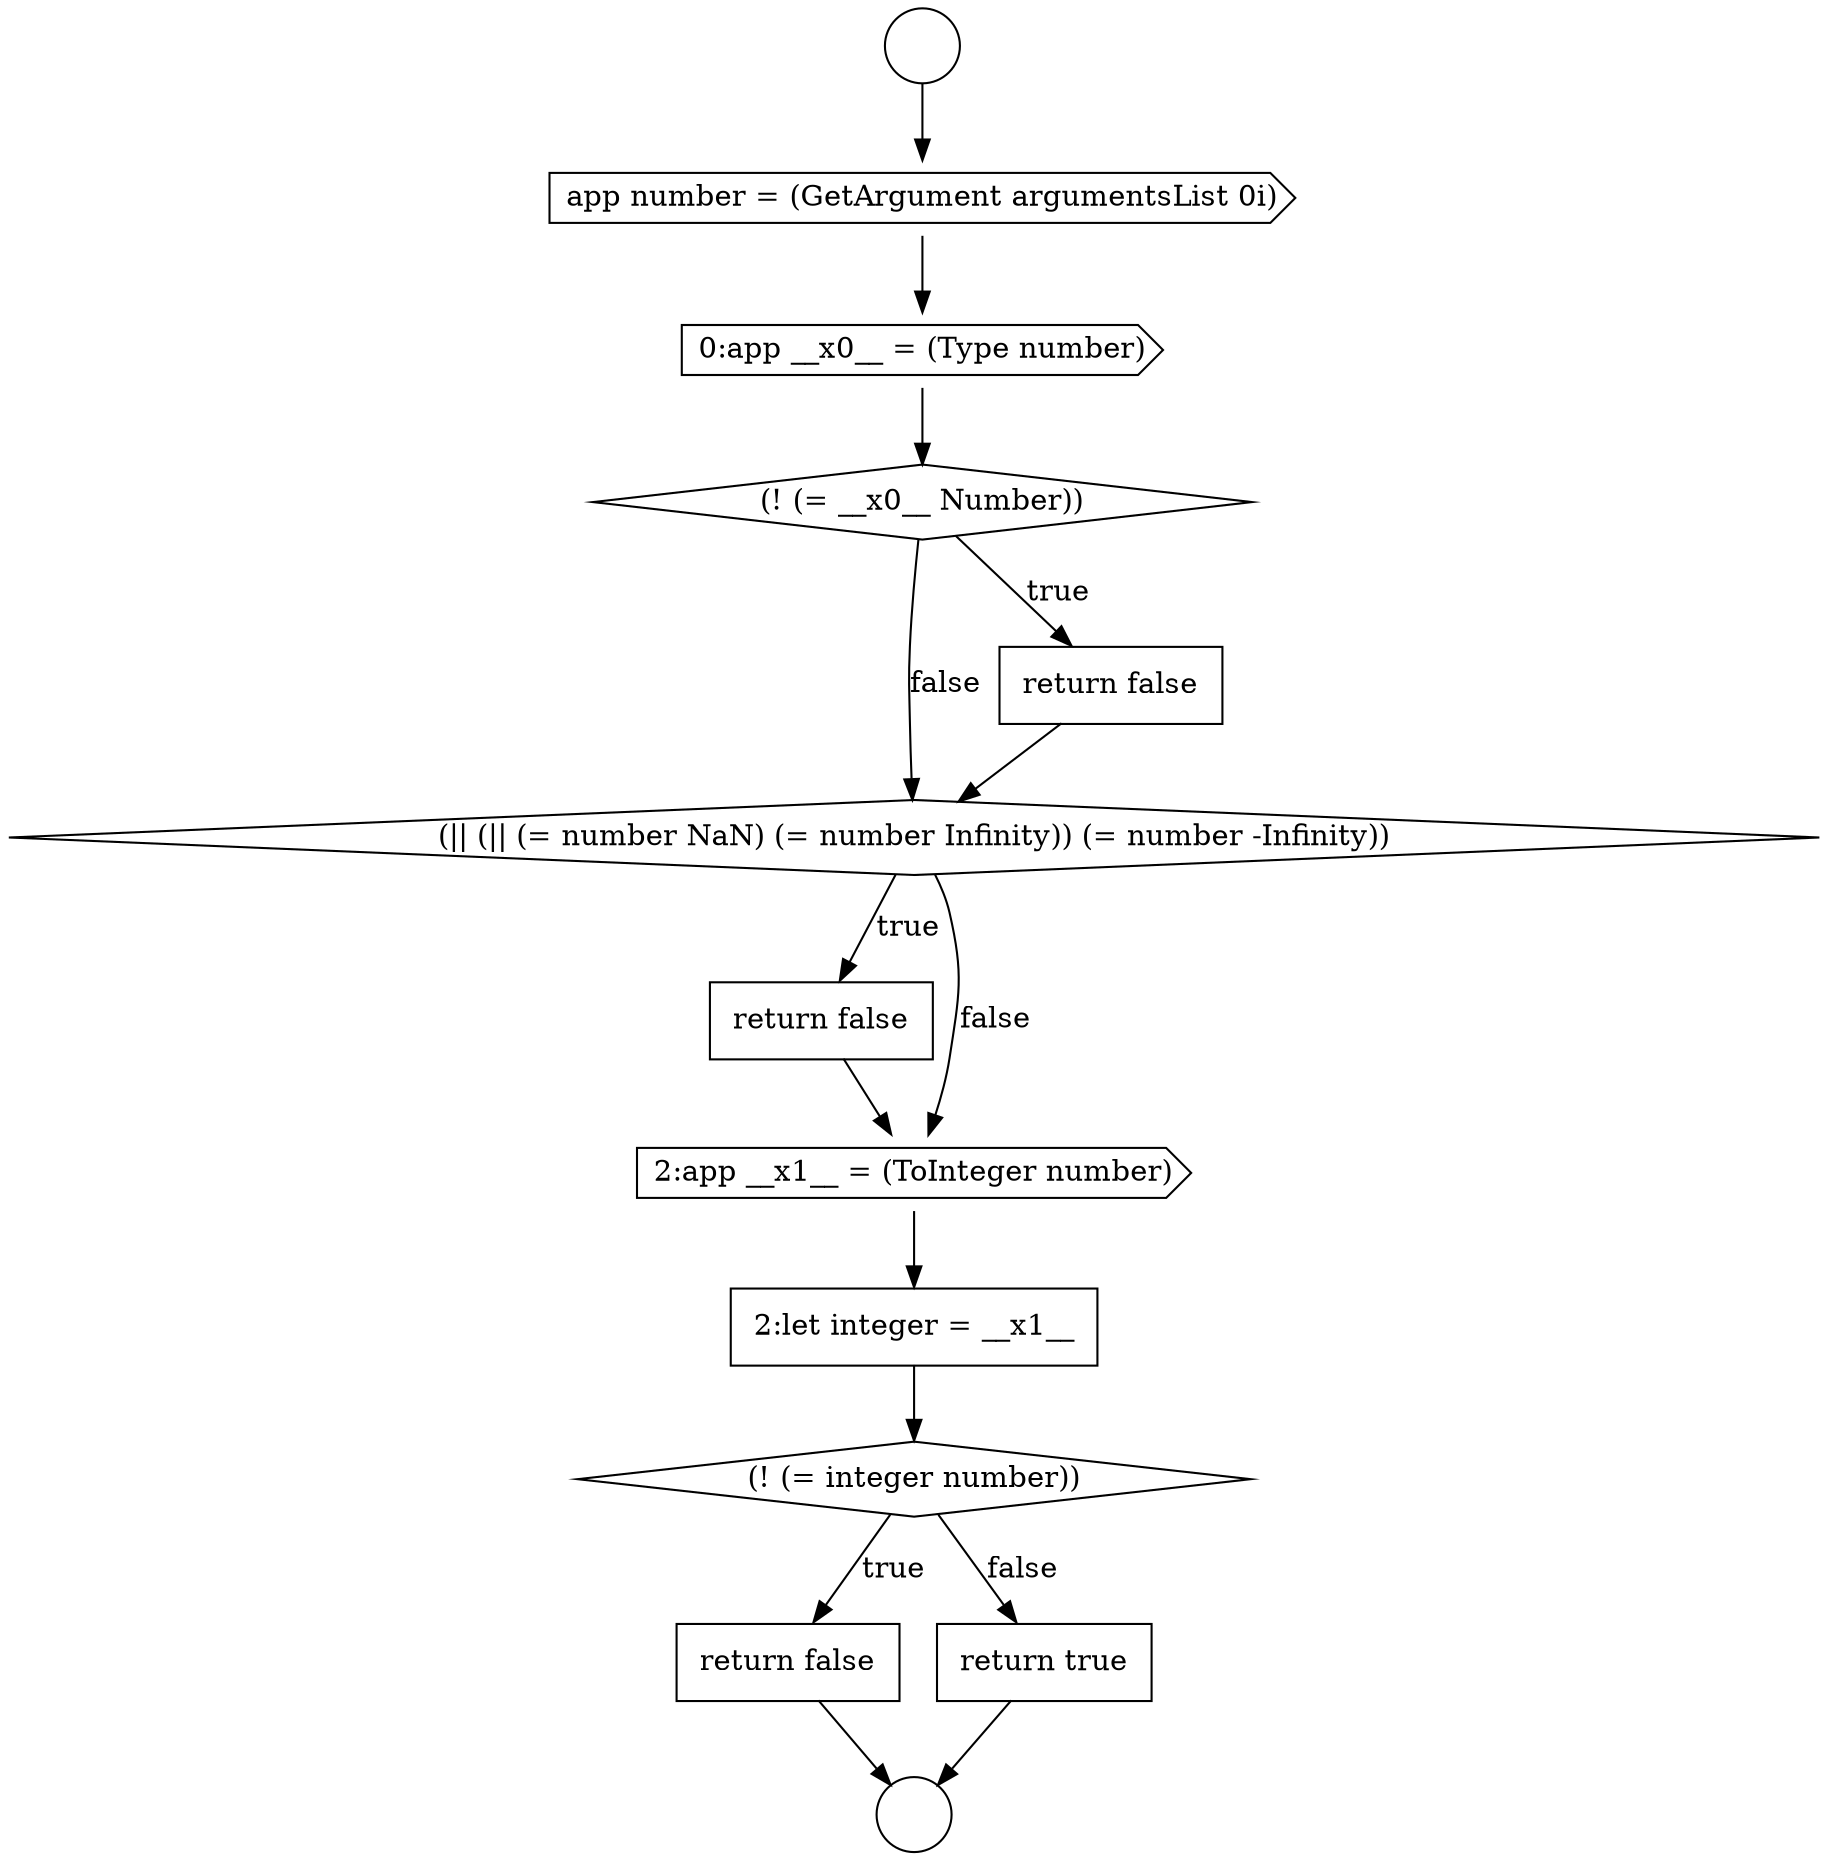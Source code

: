 digraph {
  node12116 [shape=circle label=" " color="black" fillcolor="white" style=filled]
  node12126 [shape=diamond, label=<<font color="black">(! (= integer number))</font>> color="black" fillcolor="white" style=filled]
  node12122 [shape=diamond, label=<<font color="black">(|| (|| (= number NaN) (= number Infinity)) (= number -Infinity))</font>> color="black" fillcolor="white" style=filled]
  node12127 [shape=none, margin=0, label=<<font color="black">
    <table border="0" cellborder="1" cellspacing="0" cellpadding="10">
      <tr><td align="left">return false</td></tr>
    </table>
  </font>> color="black" fillcolor="white" style=filled]
  node12123 [shape=none, margin=0, label=<<font color="black">
    <table border="0" cellborder="1" cellspacing="0" cellpadding="10">
      <tr><td align="left">return false</td></tr>
    </table>
  </font>> color="black" fillcolor="white" style=filled]
  node12119 [shape=cds, label=<<font color="black">0:app __x0__ = (Type number)</font>> color="black" fillcolor="white" style=filled]
  node12128 [shape=none, margin=0, label=<<font color="black">
    <table border="0" cellborder="1" cellspacing="0" cellpadding="10">
      <tr><td align="left">return true</td></tr>
    </table>
  </font>> color="black" fillcolor="white" style=filled]
  node12124 [shape=cds, label=<<font color="black">2:app __x1__ = (ToInteger number)</font>> color="black" fillcolor="white" style=filled]
  node12125 [shape=none, margin=0, label=<<font color="black">
    <table border="0" cellborder="1" cellspacing="0" cellpadding="10">
      <tr><td align="left">2:let integer = __x1__</td></tr>
    </table>
  </font>> color="black" fillcolor="white" style=filled]
  node12117 [shape=circle label=" " color="black" fillcolor="white" style=filled]
  node12121 [shape=none, margin=0, label=<<font color="black">
    <table border="0" cellborder="1" cellspacing="0" cellpadding="10">
      <tr><td align="left">return false</td></tr>
    </table>
  </font>> color="black" fillcolor="white" style=filled]
  node12120 [shape=diamond, label=<<font color="black">(! (= __x0__ Number))</font>> color="black" fillcolor="white" style=filled]
  node12118 [shape=cds, label=<<font color="black">app number = (GetArgument argumentsList 0i)</font>> color="black" fillcolor="white" style=filled]
  node12122 -> node12123 [label=<<font color="black">true</font>> color="black"]
  node12122 -> node12124 [label=<<font color="black">false</font>> color="black"]
  node12118 -> node12119 [ color="black"]
  node12125 -> node12126 [ color="black"]
  node12121 -> node12122 [ color="black"]
  node12119 -> node12120 [ color="black"]
  node12124 -> node12125 [ color="black"]
  node12126 -> node12127 [label=<<font color="black">true</font>> color="black"]
  node12126 -> node12128 [label=<<font color="black">false</font>> color="black"]
  node12127 -> node12117 [ color="black"]
  node12116 -> node12118 [ color="black"]
  node12128 -> node12117 [ color="black"]
  node12120 -> node12121 [label=<<font color="black">true</font>> color="black"]
  node12120 -> node12122 [label=<<font color="black">false</font>> color="black"]
  node12123 -> node12124 [ color="black"]
}
